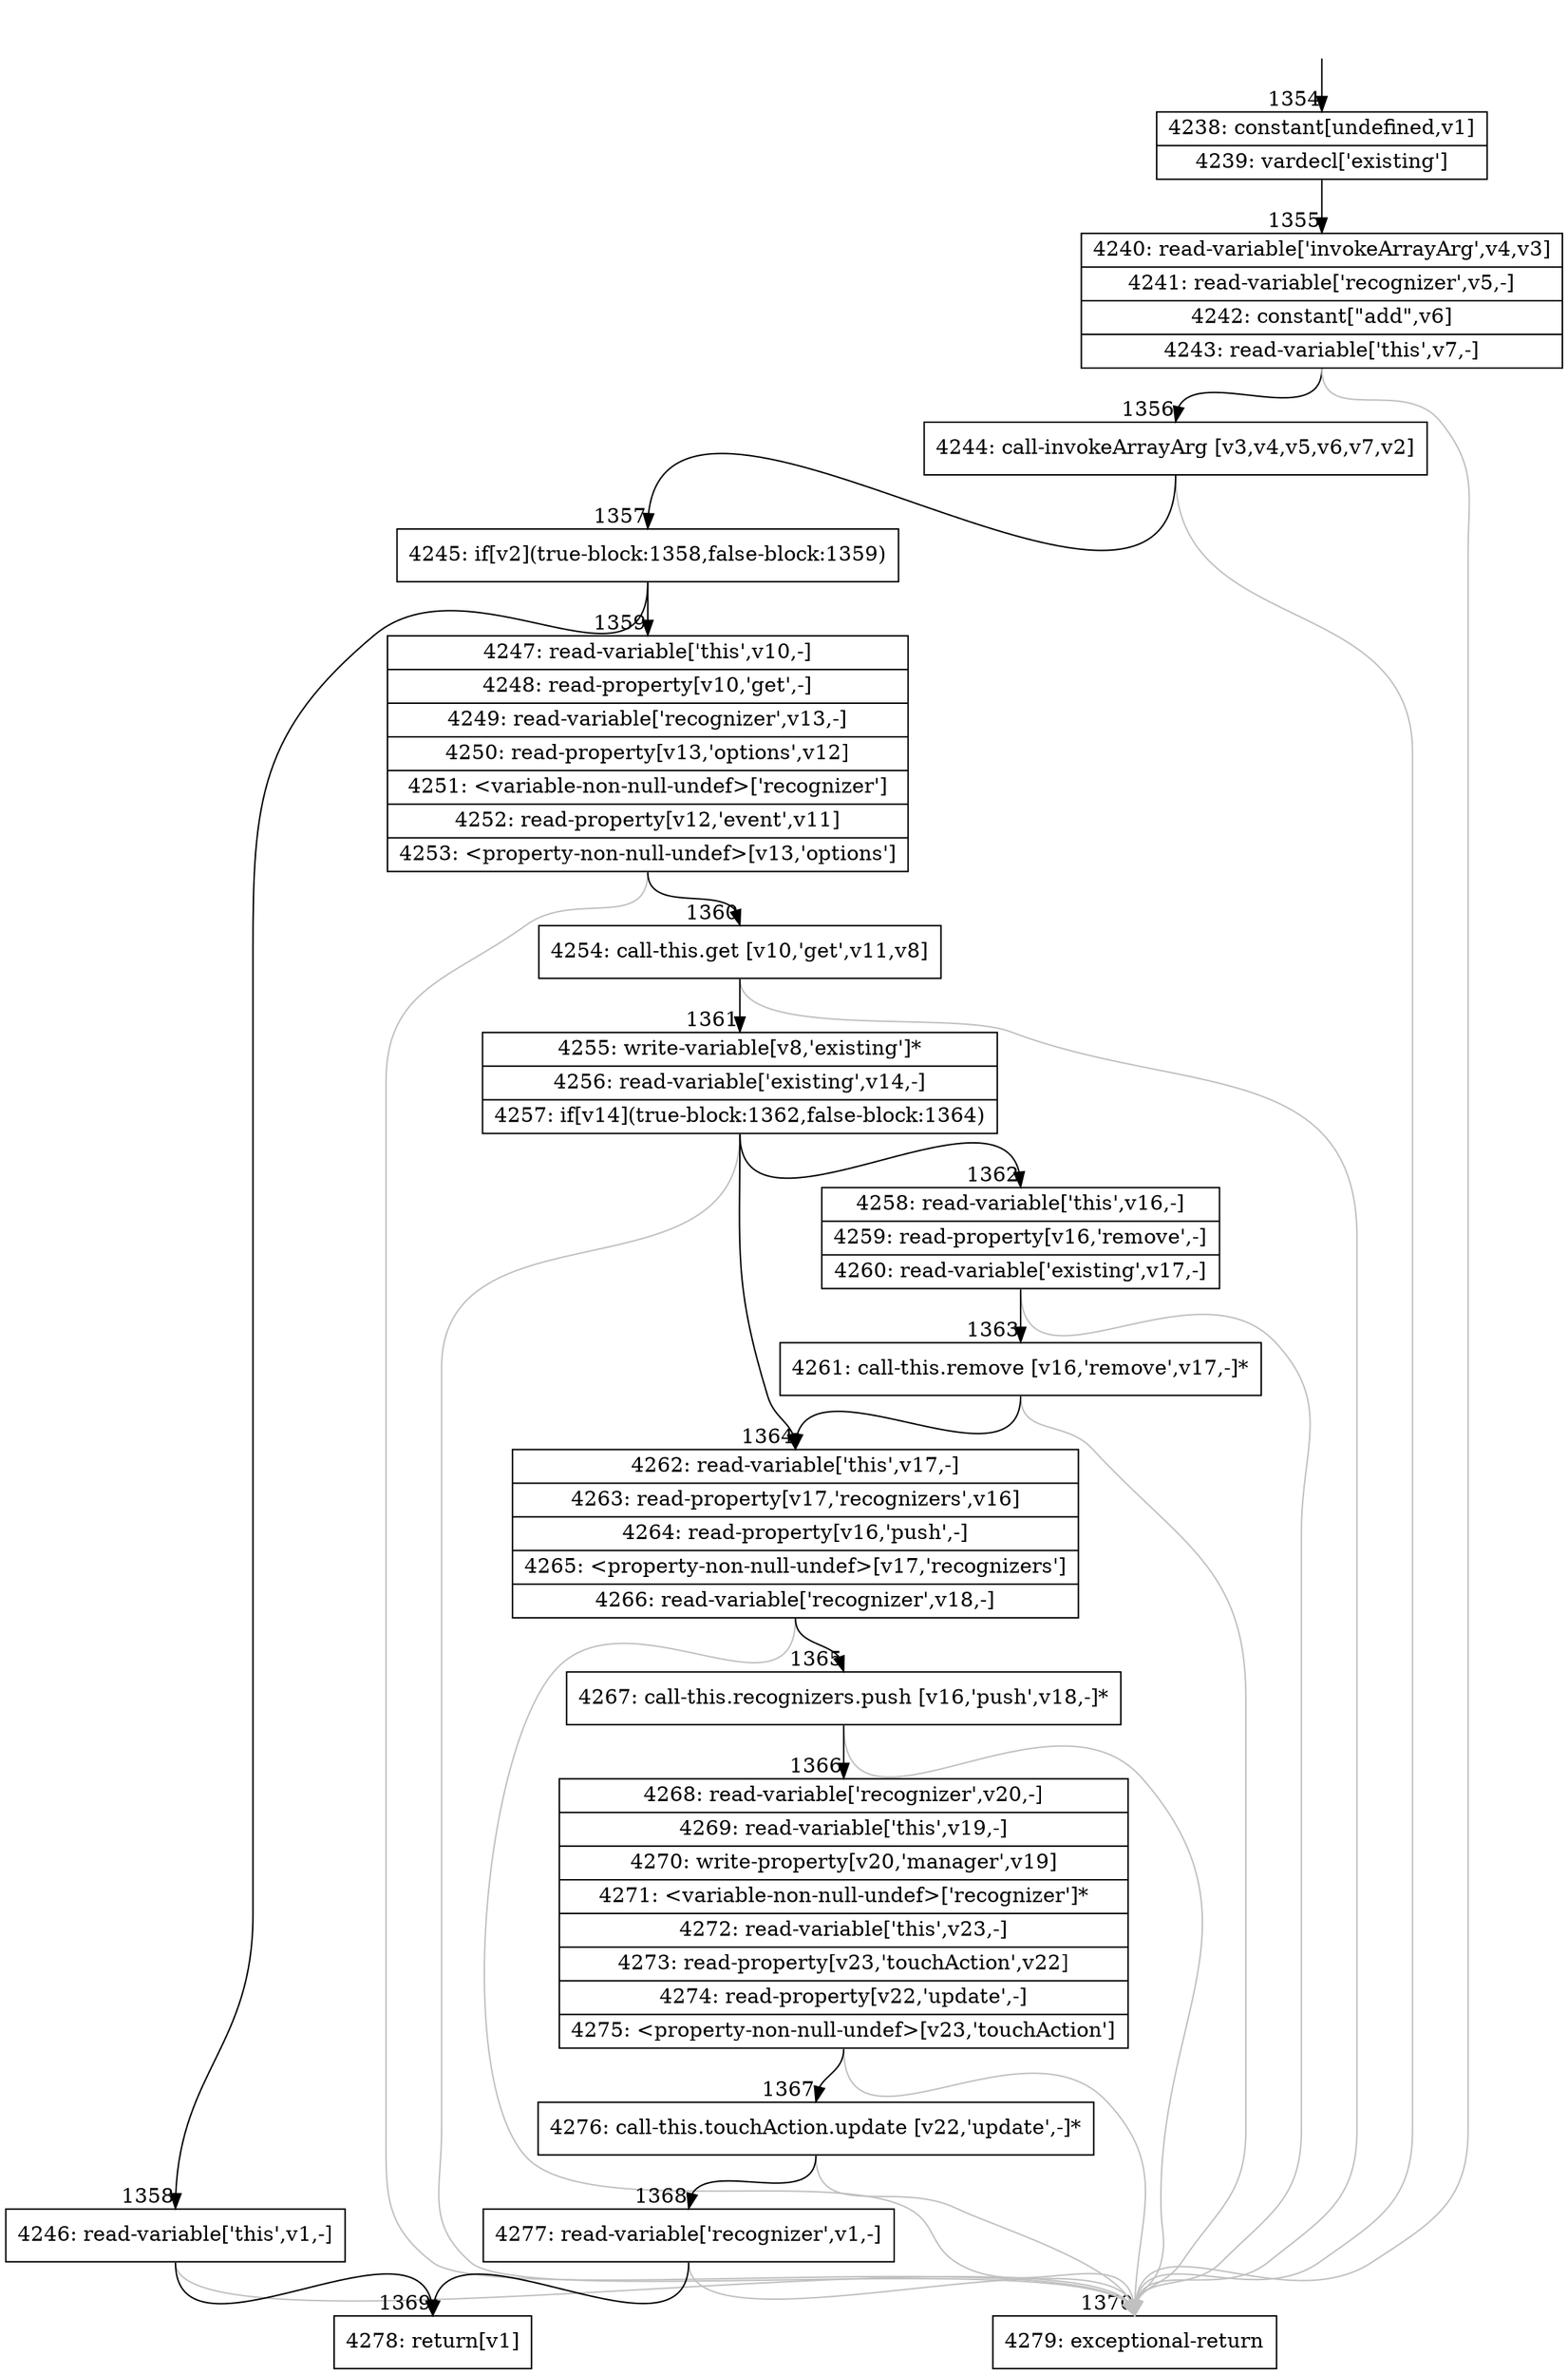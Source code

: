 digraph {
rankdir="TD"
BB_entry125[shape=none,label=""];
BB_entry125 -> BB1354 [tailport=s, headport=n, headlabel="    1354"]
BB1354 [shape=record label="{4238: constant[undefined,v1]|4239: vardecl['existing']}" ] 
BB1354 -> BB1355 [tailport=s, headport=n, headlabel="      1355"]
BB1355 [shape=record label="{4240: read-variable['invokeArrayArg',v4,v3]|4241: read-variable['recognizer',v5,-]|4242: constant[\"add\",v6]|4243: read-variable['this',v7,-]}" ] 
BB1355 -> BB1356 [tailport=s, headport=n, headlabel="      1356"]
BB1355 -> BB1370 [tailport=s, headport=n, color=gray, headlabel="      1370"]
BB1356 [shape=record label="{4244: call-invokeArrayArg [v3,v4,v5,v6,v7,v2]}" ] 
BB1356 -> BB1357 [tailport=s, headport=n, headlabel="      1357"]
BB1356 -> BB1370 [tailport=s, headport=n, color=gray]
BB1357 [shape=record label="{4245: if[v2](true-block:1358,false-block:1359)}" ] 
BB1357 -> BB1358 [tailport=s, headport=n, headlabel="      1358"]
BB1357 -> BB1359 [tailport=s, headport=n, headlabel="      1359"]
BB1358 [shape=record label="{4246: read-variable['this',v1,-]}" ] 
BB1358 -> BB1369 [tailport=s, headport=n, headlabel="      1369"]
BB1358 -> BB1370 [tailport=s, headport=n, color=gray]
BB1359 [shape=record label="{4247: read-variable['this',v10,-]|4248: read-property[v10,'get',-]|4249: read-variable['recognizer',v13,-]|4250: read-property[v13,'options',v12]|4251: \<variable-non-null-undef\>['recognizer']|4252: read-property[v12,'event',v11]|4253: \<property-non-null-undef\>[v13,'options']}" ] 
BB1359 -> BB1360 [tailport=s, headport=n, headlabel="      1360"]
BB1359 -> BB1370 [tailport=s, headport=n, color=gray]
BB1360 [shape=record label="{4254: call-this.get [v10,'get',v11,v8]}" ] 
BB1360 -> BB1361 [tailport=s, headport=n, headlabel="      1361"]
BB1360 -> BB1370 [tailport=s, headport=n, color=gray]
BB1361 [shape=record label="{4255: write-variable[v8,'existing']*|4256: read-variable['existing',v14,-]|4257: if[v14](true-block:1362,false-block:1364)}" ] 
BB1361 -> BB1362 [tailport=s, headport=n, headlabel="      1362"]
BB1361 -> BB1364 [tailport=s, headport=n, headlabel="      1364"]
BB1361 -> BB1370 [tailport=s, headport=n, color=gray]
BB1362 [shape=record label="{4258: read-variable['this',v16,-]|4259: read-property[v16,'remove',-]|4260: read-variable['existing',v17,-]}" ] 
BB1362 -> BB1363 [tailport=s, headport=n, headlabel="      1363"]
BB1362 -> BB1370 [tailport=s, headport=n, color=gray]
BB1363 [shape=record label="{4261: call-this.remove [v16,'remove',v17,-]*}" ] 
BB1363 -> BB1364 [tailport=s, headport=n]
BB1363 -> BB1370 [tailport=s, headport=n, color=gray]
BB1364 [shape=record label="{4262: read-variable['this',v17,-]|4263: read-property[v17,'recognizers',v16]|4264: read-property[v16,'push',-]|4265: \<property-non-null-undef\>[v17,'recognizers']|4266: read-variable['recognizer',v18,-]}" ] 
BB1364 -> BB1365 [tailport=s, headport=n, headlabel="      1365"]
BB1364 -> BB1370 [tailport=s, headport=n, color=gray]
BB1365 [shape=record label="{4267: call-this.recognizers.push [v16,'push',v18,-]*}" ] 
BB1365 -> BB1366 [tailport=s, headport=n, headlabel="      1366"]
BB1365 -> BB1370 [tailport=s, headport=n, color=gray]
BB1366 [shape=record label="{4268: read-variable['recognizer',v20,-]|4269: read-variable['this',v19,-]|4270: write-property[v20,'manager',v19]|4271: \<variable-non-null-undef\>['recognizer']*|4272: read-variable['this',v23,-]|4273: read-property[v23,'touchAction',v22]|4274: read-property[v22,'update',-]|4275: \<property-non-null-undef\>[v23,'touchAction']}" ] 
BB1366 -> BB1367 [tailport=s, headport=n, headlabel="      1367"]
BB1366 -> BB1370 [tailport=s, headport=n, color=gray]
BB1367 [shape=record label="{4276: call-this.touchAction.update [v22,'update',-]*}" ] 
BB1367 -> BB1368 [tailport=s, headport=n, headlabel="      1368"]
BB1367 -> BB1370 [tailport=s, headport=n, color=gray]
BB1368 [shape=record label="{4277: read-variable['recognizer',v1,-]}" ] 
BB1368 -> BB1369 [tailport=s, headport=n]
BB1368 -> BB1370 [tailport=s, headport=n, color=gray]
BB1369 [shape=record label="{4278: return[v1]}" ] 
BB1370 [shape=record label="{4279: exceptional-return}" ] 
//#$~ 2281
}
